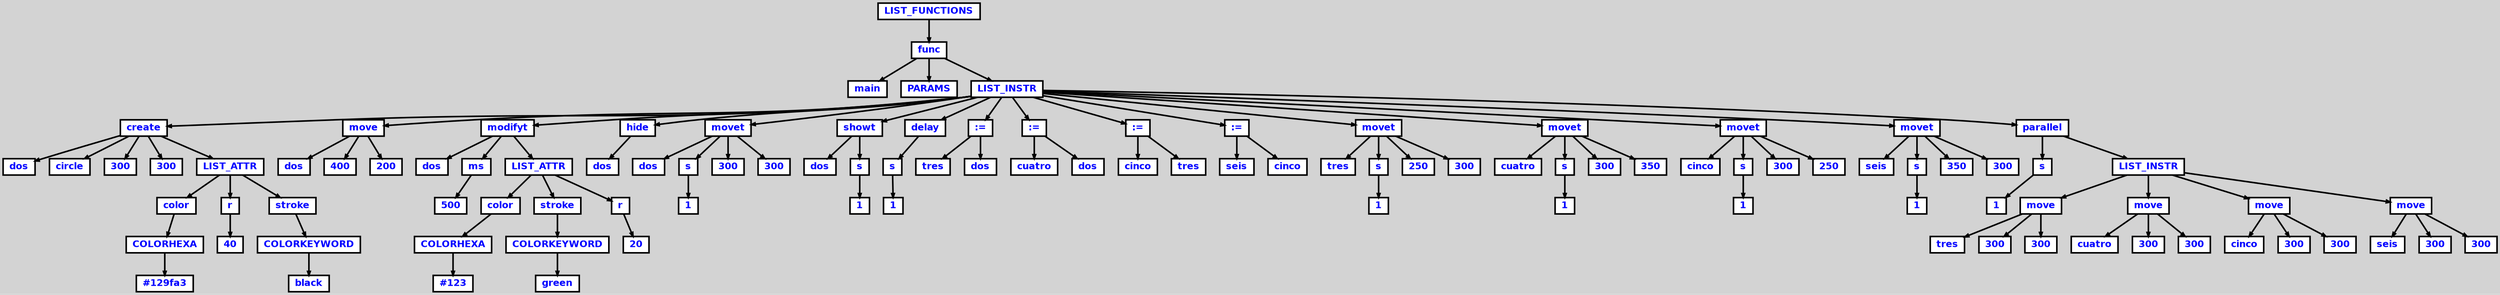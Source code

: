 digraph {

	ordering=out;
	ranksep=.4;
	bgcolor="lightgrey"; node [shape=box, fixedsize=false, fontsize=12, fontname="Helvetica-bold", fontcolor="blue"
		width=.25, height=.25, color="black", fillcolor="white", style="filled, solid, bold"];
	edge [arrowsize=.5, color="black", style="bold"]

  n0 [label="LIST_FUNCTIONS"];
  n1 [label="func"];
  n1 [label="func"];
  n2 [label="main"];
  n3 [label="PARAMS"];
  n4 [label="LIST_INSTR"];
  n4 [label="LIST_INSTR"];
  n5 [label="create"];
  n5 [label="create"];
  n6 [label="dos"];
  n7 [label="circle"];
  n8 [label="300"];
  n9 [label="300"];
  n10 [label="LIST_ATTR"];
  n10 [label="LIST_ATTR"];
  n11 [label="color"];
  n11 [label="color"];
  n12 [label="COLORHEXA"];
  n12 [label="COLORHEXA"];
  n13 [label="#129fa3"];
  n14 [label="r"];
  n14 [label="r"];
  n15 [label="40"];
  n16 [label="stroke"];
  n16 [label="stroke"];
  n17 [label="COLORKEYWORD"];
  n17 [label="COLORKEYWORD"];
  n18 [label="black"];
  n19 [label="move"];
  n19 [label="move"];
  n20 [label="dos"];
  n21 [label="400"];
  n22 [label="200"];
  n23 [label="modifyt"];
  n23 [label="modifyt"];
  n24 [label="dos"];
  n25 [label="ms"];
  n25 [label="ms"];
  n26 [label="500"];
  n27 [label="LIST_ATTR"];
  n27 [label="LIST_ATTR"];
  n28 [label="color"];
  n28 [label="color"];
  n29 [label="COLORHEXA"];
  n29 [label="COLORHEXA"];
  n30 [label="#123"];
  n31 [label="stroke"];
  n31 [label="stroke"];
  n32 [label="COLORKEYWORD"];
  n32 [label="COLORKEYWORD"];
  n33 [label="green"];
  n34 [label="r"];
  n34 [label="r"];
  n35 [label="20"];
  n36 [label="hide"];
  n36 [label="hide"];
  n37 [label="dos"];
  n38 [label="movet"];
  n38 [label="movet"];
  n39 [label="dos"];
  n40 [label="s"];
  n40 [label="s"];
  n41 [label="1"];
  n42 [label="300"];
  n43 [label="300"];
  n44 [label="showt"];
  n44 [label="showt"];
  n45 [label="dos"];
  n46 [label="s"];
  n46 [label="s"];
  n47 [label="1"];
  n48 [label="delay"];
  n48 [label="delay"];
  n49 [label="s"];
  n49 [label="s"];
  n50 [label="1"];
  n51 [label=":="];
  n51 [label=":="];
  n52 [label="tres"];
  n53 [label="dos"];
  n54 [label=":="];
  n54 [label=":="];
  n55 [label="cuatro"];
  n56 [label="dos"];
  n57 [label=":="];
  n57 [label=":="];
  n58 [label="cinco"];
  n59 [label="tres"];
  n60 [label=":="];
  n60 [label=":="];
  n61 [label="seis"];
  n62 [label="cinco"];
  n63 [label="movet"];
  n63 [label="movet"];
  n64 [label="tres"];
  n65 [label="s"];
  n65 [label="s"];
  n66 [label="1"];
  n67 [label="250"];
  n68 [label="300"];
  n69 [label="movet"];
  n69 [label="movet"];
  n70 [label="cuatro"];
  n71 [label="s"];
  n71 [label="s"];
  n72 [label="1"];
  n73 [label="300"];
  n74 [label="350"];
  n75 [label="movet"];
  n75 [label="movet"];
  n76 [label="cinco"];
  n77 [label="s"];
  n77 [label="s"];
  n78 [label="1"];
  n79 [label="300"];
  n80 [label="250"];
  n81 [label="movet"];
  n81 [label="movet"];
  n82 [label="seis"];
  n83 [label="s"];
  n83 [label="s"];
  n84 [label="1"];
  n85 [label="350"];
  n86 [label="300"];
  n87 [label="parallel"];
  n87 [label="parallel"];
  n88 [label="s"];
  n88 [label="s"];
  n89 [label="1"];
  n90 [label="LIST_INSTR"];
  n90 [label="LIST_INSTR"];
  n91 [label="move"];
  n91 [label="move"];
  n92 [label="tres"];
  n93 [label="300"];
  n94 [label="300"];
  n95 [label="move"];
  n95 [label="move"];
  n96 [label="cuatro"];
  n97 [label="300"];
  n98 [label="300"];
  n99 [label="move"];
  n99 [label="move"];
  n100 [label="cinco"];
  n101 [label="300"];
  n102 [label="300"];
  n103 [label="move"];
  n103 [label="move"];
  n104 [label="seis"];
  n105 [label="300"];
  n106 [label="300"];

  n0 -> n1 // "LIST_FUNCTIONS" -> "func"
  n1 -> n2 // "func" -> "main"
  n1 -> n3 // "func" -> "PARAMS"
  n1 -> n4 // "func" -> "LIST_INSTR"
  n4 -> n5 // "LIST_INSTR" -> "create"
  n5 -> n6 // "create" -> "dos"
  n5 -> n7 // "create" -> "circle"
  n5 -> n8 // "create" -> "300"
  n5 -> n9 // "create" -> "300"
  n5 -> n10 // "create" -> "LIST_ATTR"
  n10 -> n11 // "LIST_ATTR" -> "color"
  n11 -> n12 // "color" -> "COLORHEXA"
  n12 -> n13 // "COLORHEXA" -> "#129fa3"
  n10 -> n14 // "LIST_ATTR" -> "r"
  n14 -> n15 // "r" -> "40"
  n10 -> n16 // "LIST_ATTR" -> "stroke"
  n16 -> n17 // "stroke" -> "COLORKEYWORD"
  n17 -> n18 // "COLORKEYWORD" -> "black"
  n4 -> n19 // "LIST_INSTR" -> "move"
  n19 -> n20 // "move" -> "dos"
  n19 -> n21 // "move" -> "400"
  n19 -> n22 // "move" -> "200"
  n4 -> n23 // "LIST_INSTR" -> "modifyt"
  n23 -> n24 // "modifyt" -> "dos"
  n23 -> n25 // "modifyt" -> "ms"
  n25 -> n26 // "ms" -> "500"
  n23 -> n27 // "modifyt" -> "LIST_ATTR"
  n27 -> n28 // "LIST_ATTR" -> "color"
  n28 -> n29 // "color" -> "COLORHEXA"
  n29 -> n30 // "COLORHEXA" -> "#123"
  n27 -> n31 // "LIST_ATTR" -> "stroke"
  n31 -> n32 // "stroke" -> "COLORKEYWORD"
  n32 -> n33 // "COLORKEYWORD" -> "green"
  n27 -> n34 // "LIST_ATTR" -> "r"
  n34 -> n35 // "r" -> "20"
  n4 -> n36 // "LIST_INSTR" -> "hide"
  n36 -> n37 // "hide" -> "dos"
  n4 -> n38 // "LIST_INSTR" -> "movet"
  n38 -> n39 // "movet" -> "dos"
  n38 -> n40 // "movet" -> "s"
  n40 -> n41 // "s" -> "1"
  n38 -> n42 // "movet" -> "300"
  n38 -> n43 // "movet" -> "300"
  n4 -> n44 // "LIST_INSTR" -> "showt"
  n44 -> n45 // "showt" -> "dos"
  n44 -> n46 // "showt" -> "s"
  n46 -> n47 // "s" -> "1"
  n4 -> n48 // "LIST_INSTR" -> "delay"
  n48 -> n49 // "delay" -> "s"
  n49 -> n50 // "s" -> "1"
  n4 -> n51 // "LIST_INSTR" -> ":="
  n51 -> n52 // ":=" -> "tres"
  n51 -> n53 // ":=" -> "dos"
  n4 -> n54 // "LIST_INSTR" -> ":="
  n54 -> n55 // ":=" -> "cuatro"
  n54 -> n56 // ":=" -> "dos"
  n4 -> n57 // "LIST_INSTR" -> ":="
  n57 -> n58 // ":=" -> "cinco"
  n57 -> n59 // ":=" -> "tres"
  n4 -> n60 // "LIST_INSTR" -> ":="
  n60 -> n61 // ":=" -> "seis"
  n60 -> n62 // ":=" -> "cinco"
  n4 -> n63 // "LIST_INSTR" -> "movet"
  n63 -> n64 // "movet" -> "tres"
  n63 -> n65 // "movet" -> "s"
  n65 -> n66 // "s" -> "1"
  n63 -> n67 // "movet" -> "250"
  n63 -> n68 // "movet" -> "300"
  n4 -> n69 // "LIST_INSTR" -> "movet"
  n69 -> n70 // "movet" -> "cuatro"
  n69 -> n71 // "movet" -> "s"
  n71 -> n72 // "s" -> "1"
  n69 -> n73 // "movet" -> "300"
  n69 -> n74 // "movet" -> "350"
  n4 -> n75 // "LIST_INSTR" -> "movet"
  n75 -> n76 // "movet" -> "cinco"
  n75 -> n77 // "movet" -> "s"
  n77 -> n78 // "s" -> "1"
  n75 -> n79 // "movet" -> "300"
  n75 -> n80 // "movet" -> "250"
  n4 -> n81 // "LIST_INSTR" -> "movet"
  n81 -> n82 // "movet" -> "seis"
  n81 -> n83 // "movet" -> "s"
  n83 -> n84 // "s" -> "1"
  n81 -> n85 // "movet" -> "350"
  n81 -> n86 // "movet" -> "300"
  n4 -> n87 // "LIST_INSTR" -> "parallel"
  n87 -> n88 // "parallel" -> "s"
  n88 -> n89 // "s" -> "1"
  n87 -> n90 // "parallel" -> "LIST_INSTR"
  n90 -> n91 // "LIST_INSTR" -> "move"
  n91 -> n92 // "move" -> "tres"
  n91 -> n93 // "move" -> "300"
  n91 -> n94 // "move" -> "300"
  n90 -> n95 // "LIST_INSTR" -> "move"
  n95 -> n96 // "move" -> "cuatro"
  n95 -> n97 // "move" -> "300"
  n95 -> n98 // "move" -> "300"
  n90 -> n99 // "LIST_INSTR" -> "move"
  n99 -> n100 // "move" -> "cinco"
  n99 -> n101 // "move" -> "300"
  n99 -> n102 // "move" -> "300"
  n90 -> n103 // "LIST_INSTR" -> "move"
  n103 -> n104 // "move" -> "seis"
  n103 -> n105 // "move" -> "300"
  n103 -> n106 // "move" -> "300"

}
